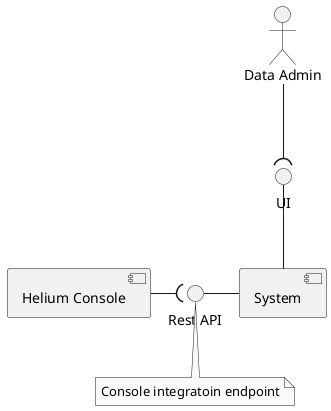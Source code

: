 @startuml logical-view-level1

skinparam Monochrome true
skinparam sequenceMessageAlign center
skinparam Shadowing false
skinparam componentStyle uml2
skinparam packageStyle rectangle


[System] as S
[Helium Console] as HC

() "UI" as UI
() "Rest API" as IN_ENDPOINT
note bottom: Console integratoin endpoint
actor "Data Admin" as Client

Client --( UI

UI -- S
IN_ENDPOINT - S

HC -( IN_ENDPOINT

@enduml
